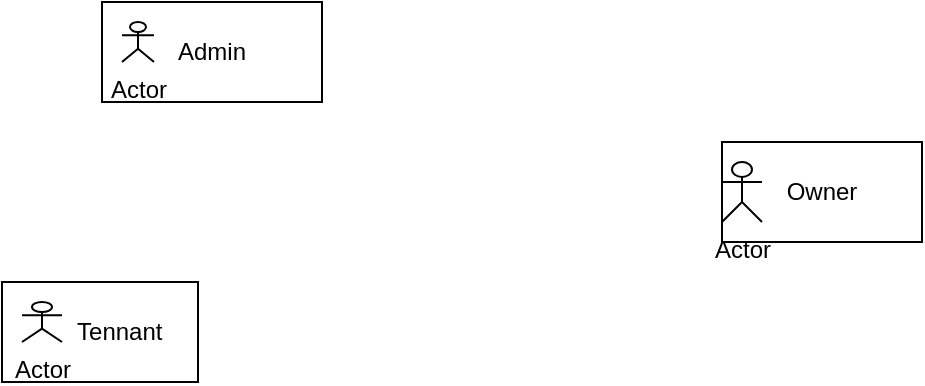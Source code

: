 <mxfile version="21.7.2" type="github">
  <diagram name="Trang-1" id="fliTURb_cvbP52fUOgku">
    <mxGraphModel dx="1050" dy="485" grid="1" gridSize="10" guides="1" tooltips="1" connect="1" arrows="1" fold="1" page="1" pageScale="1" pageWidth="827" pageHeight="1169" math="0" shadow="0">
      <root>
        <mxCell id="0" />
        <mxCell id="1" parent="0" />
        <mxCell id="yqCD-gNZLuBuFUGkV8YD-1" value="Admin" style="rounded=0;whiteSpace=wrap;html=1;" vertex="1" parent="1">
          <mxGeometry x="180" y="180" width="110" height="50" as="geometry" />
        </mxCell>
        <mxCell id="yqCD-gNZLuBuFUGkV8YD-2" value="&amp;nbsp; &amp;nbsp; &amp;nbsp; Tennant" style="rounded=0;whiteSpace=wrap;html=1;" vertex="1" parent="1">
          <mxGeometry x="130" y="320" width="98" height="50" as="geometry" />
        </mxCell>
        <mxCell id="yqCD-gNZLuBuFUGkV8YD-3" value="Owner" style="rounded=0;whiteSpace=wrap;html=1;" vertex="1" parent="1">
          <mxGeometry x="490" y="250" width="100" height="50" as="geometry" />
        </mxCell>
        <mxCell id="yqCD-gNZLuBuFUGkV8YD-4" value="Actor" style="shape=umlActor;verticalLabelPosition=bottom;verticalAlign=top;html=1;outlineConnect=0;" vertex="1" parent="1">
          <mxGeometry x="190" y="190" width="16" height="20" as="geometry" />
        </mxCell>
        <mxCell id="yqCD-gNZLuBuFUGkV8YD-10" value="Actor" style="shape=umlActor;verticalLabelPosition=bottom;verticalAlign=top;html=1;outlineConnect=0;" vertex="1" parent="1">
          <mxGeometry x="140" y="330" width="20" height="20" as="geometry" />
        </mxCell>
        <mxCell id="yqCD-gNZLuBuFUGkV8YD-14" value="Actor" style="shape=umlActor;verticalLabelPosition=bottom;verticalAlign=top;html=1;outlineConnect=0;" vertex="1" parent="1">
          <mxGeometry x="490" y="260" width="20" height="30" as="geometry" />
        </mxCell>
      </root>
    </mxGraphModel>
  </diagram>
</mxfile>
